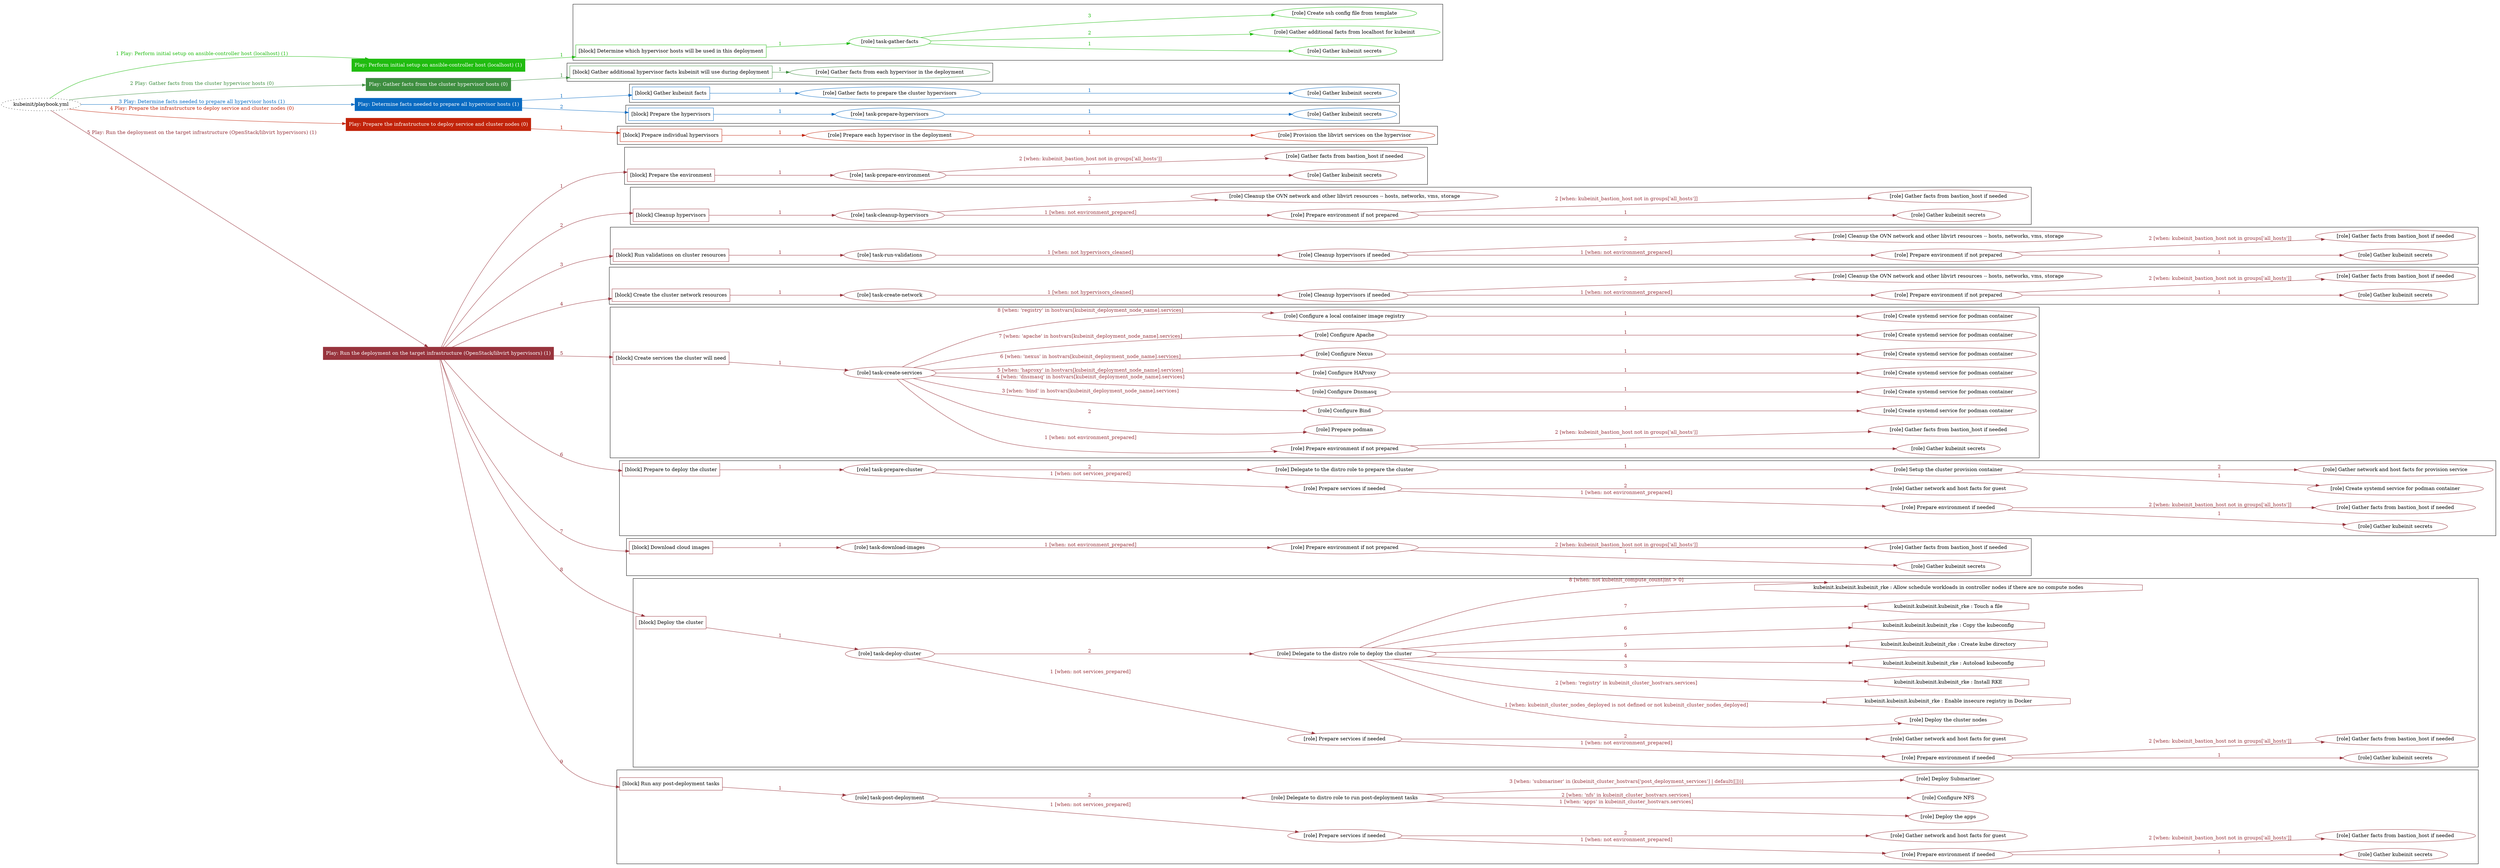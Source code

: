 digraph {
	graph [concentrate=true ordering=in rankdir=LR ratio=fill]
	edge [esep=5 sep=10]
	"kubeinit/playbook.yml" [URL="/home/runner/work/kubeinit/kubeinit/kubeinit/playbook.yml" id=playbook_b874a53e style=dotted]
	"kubeinit/playbook.yml" -> play_66529e6b [label="1 Play: Perform initial setup on ansible-controller host (localhost) (1)" color="#20bc10" fontcolor="#20bc10" id=edge_play_66529e6b labeltooltip="1 Play: Perform initial setup on ansible-controller host (localhost) (1)" tooltip="1 Play: Perform initial setup on ansible-controller host (localhost) (1)"]
	subgraph "Play: Perform initial setup on ansible-controller host (localhost) (1)" {
		play_66529e6b [label="Play: Perform initial setup on ansible-controller host (localhost) (1)" URL="/home/runner/work/kubeinit/kubeinit/kubeinit/playbook.yml" color="#20bc10" fontcolor="#ffffff" id=play_66529e6b shape=box style=filled tooltip=localhost]
		play_66529e6b -> block_1a2b2e30 [label=1 color="#20bc10" fontcolor="#20bc10" id=edge_block_1a2b2e30 labeltooltip=1 tooltip=1]
		subgraph cluster_block_1a2b2e30 {
			block_1a2b2e30 [label="[block] Determine which hypervisor hosts will be used in this deployment" URL="/home/runner/work/kubeinit/kubeinit/kubeinit/playbook.yml" color="#20bc10" id=block_1a2b2e30 labeltooltip="Determine which hypervisor hosts will be used in this deployment" shape=box tooltip="Determine which hypervisor hosts will be used in this deployment"]
			block_1a2b2e30 -> role_3914a704 [label="1 " color="#20bc10" fontcolor="#20bc10" id=edge_role_3914a704 labeltooltip="1 " tooltip="1 "]
			subgraph "task-gather-facts" {
				role_3914a704 [label="[role] task-gather-facts" URL="/home/runner/work/kubeinit/kubeinit/kubeinit/playbook.yml" color="#20bc10" id=role_3914a704 tooltip="task-gather-facts"]
				role_3914a704 -> role_8e670149 [label="1 " color="#20bc10" fontcolor="#20bc10" id=edge_role_8e670149 labeltooltip="1 " tooltip="1 "]
				subgraph "Gather kubeinit secrets" {
					role_8e670149 [label="[role] Gather kubeinit secrets" URL="/home/runner/.ansible/collections/ansible_collections/kubeinit/kubeinit/roles/kubeinit_prepare/tasks/build_hypervisors_group.yml" color="#20bc10" id=role_8e670149 tooltip="Gather kubeinit secrets"]
				}
				role_3914a704 -> role_db9952e3 [label="2 " color="#20bc10" fontcolor="#20bc10" id=edge_role_db9952e3 labeltooltip="2 " tooltip="2 "]
				subgraph "Gather additional facts from localhost for kubeinit" {
					role_db9952e3 [label="[role] Gather additional facts from localhost for kubeinit" URL="/home/runner/.ansible/collections/ansible_collections/kubeinit/kubeinit/roles/kubeinit_prepare/tasks/build_hypervisors_group.yml" color="#20bc10" id=role_db9952e3 tooltip="Gather additional facts from localhost for kubeinit"]
				}
				role_3914a704 -> role_79cd072c [label="3 " color="#20bc10" fontcolor="#20bc10" id=edge_role_79cd072c labeltooltip="3 " tooltip="3 "]
				subgraph "Create ssh config file from template" {
					role_79cd072c [label="[role] Create ssh config file from template" URL="/home/runner/.ansible/collections/ansible_collections/kubeinit/kubeinit/roles/kubeinit_prepare/tasks/build_hypervisors_group.yml" color="#20bc10" id=role_79cd072c tooltip="Create ssh config file from template"]
				}
			}
		}
	}
	"kubeinit/playbook.yml" -> play_8add65b2 [label="2 Play: Gather facts from the cluster hypervisor hosts (0)" color="#3e8e40" fontcolor="#3e8e40" id=edge_play_8add65b2 labeltooltip="2 Play: Gather facts from the cluster hypervisor hosts (0)" tooltip="2 Play: Gather facts from the cluster hypervisor hosts (0)"]
	subgraph "Play: Gather facts from the cluster hypervisor hosts (0)" {
		play_8add65b2 [label="Play: Gather facts from the cluster hypervisor hosts (0)" URL="/home/runner/work/kubeinit/kubeinit/kubeinit/playbook.yml" color="#3e8e40" fontcolor="#ffffff" id=play_8add65b2 shape=box style=filled tooltip="Play: Gather facts from the cluster hypervisor hosts (0)"]
		play_8add65b2 -> block_a88e8a99 [label=1 color="#3e8e40" fontcolor="#3e8e40" id=edge_block_a88e8a99 labeltooltip=1 tooltip=1]
		subgraph cluster_block_a88e8a99 {
			block_a88e8a99 [label="[block] Gather additional hypervisor facts kubeinit will use during deployment" URL="/home/runner/work/kubeinit/kubeinit/kubeinit/playbook.yml" color="#3e8e40" id=block_a88e8a99 labeltooltip="Gather additional hypervisor facts kubeinit will use during deployment" shape=box tooltip="Gather additional hypervisor facts kubeinit will use during deployment"]
			block_a88e8a99 -> role_d64dd1ab [label="1 " color="#3e8e40" fontcolor="#3e8e40" id=edge_role_d64dd1ab labeltooltip="1 " tooltip="1 "]
			subgraph "Gather facts from each hypervisor in the deployment" {
				role_d64dd1ab [label="[role] Gather facts from each hypervisor in the deployment" URL="/home/runner/work/kubeinit/kubeinit/kubeinit/playbook.yml" color="#3e8e40" id=role_d64dd1ab tooltip="Gather facts from each hypervisor in the deployment"]
			}
		}
	}
	"kubeinit/playbook.yml" -> play_ed2ba048 [label="3 Play: Determine facts needed to prepare all hypervisor hosts (1)" color="#0a6bc2" fontcolor="#0a6bc2" id=edge_play_ed2ba048 labeltooltip="3 Play: Determine facts needed to prepare all hypervisor hosts (1)" tooltip="3 Play: Determine facts needed to prepare all hypervisor hosts (1)"]
	subgraph "Play: Determine facts needed to prepare all hypervisor hosts (1)" {
		play_ed2ba048 [label="Play: Determine facts needed to prepare all hypervisor hosts (1)" URL="/home/runner/work/kubeinit/kubeinit/kubeinit/playbook.yml" color="#0a6bc2" fontcolor="#ffffff" id=play_ed2ba048 shape=box style=filled tooltip=localhost]
		play_ed2ba048 -> block_314e5fa9 [label=1 color="#0a6bc2" fontcolor="#0a6bc2" id=edge_block_314e5fa9 labeltooltip=1 tooltip=1]
		subgraph cluster_block_314e5fa9 {
			block_314e5fa9 [label="[block] Gather kubeinit facts" URL="/home/runner/work/kubeinit/kubeinit/kubeinit/playbook.yml" color="#0a6bc2" id=block_314e5fa9 labeltooltip="Gather kubeinit facts" shape=box tooltip="Gather kubeinit facts"]
			block_314e5fa9 -> role_3a3e3fbf [label="1 " color="#0a6bc2" fontcolor="#0a6bc2" id=edge_role_3a3e3fbf labeltooltip="1 " tooltip="1 "]
			subgraph "Gather facts to prepare the cluster hypervisors" {
				role_3a3e3fbf [label="[role] Gather facts to prepare the cluster hypervisors" URL="/home/runner/work/kubeinit/kubeinit/kubeinit/playbook.yml" color="#0a6bc2" id=role_3a3e3fbf tooltip="Gather facts to prepare the cluster hypervisors"]
				role_3a3e3fbf -> role_df80e9cc [label="1 " color="#0a6bc2" fontcolor="#0a6bc2" id=edge_role_df80e9cc labeltooltip="1 " tooltip="1 "]
				subgraph "Gather kubeinit secrets" {
					role_df80e9cc [label="[role] Gather kubeinit secrets" URL="/home/runner/.ansible/collections/ansible_collections/kubeinit/kubeinit/roles/kubeinit_prepare/tasks/gather_kubeinit_facts.yml" color="#0a6bc2" id=role_df80e9cc tooltip="Gather kubeinit secrets"]
				}
			}
		}
		play_ed2ba048 -> block_06c33640 [label=2 color="#0a6bc2" fontcolor="#0a6bc2" id=edge_block_06c33640 labeltooltip=2 tooltip=2]
		subgraph cluster_block_06c33640 {
			block_06c33640 [label="[block] Prepare the hypervisors" URL="/home/runner/work/kubeinit/kubeinit/kubeinit/playbook.yml" color="#0a6bc2" id=block_06c33640 labeltooltip="Prepare the hypervisors" shape=box tooltip="Prepare the hypervisors"]
			block_06c33640 -> role_f116e149 [label="1 " color="#0a6bc2" fontcolor="#0a6bc2" id=edge_role_f116e149 labeltooltip="1 " tooltip="1 "]
			subgraph "task-prepare-hypervisors" {
				role_f116e149 [label="[role] task-prepare-hypervisors" URL="/home/runner/work/kubeinit/kubeinit/kubeinit/playbook.yml" color="#0a6bc2" id=role_f116e149 tooltip="task-prepare-hypervisors"]
				role_f116e149 -> role_81b2c086 [label="1 " color="#0a6bc2" fontcolor="#0a6bc2" id=edge_role_81b2c086 labeltooltip="1 " tooltip="1 "]
				subgraph "Gather kubeinit secrets" {
					role_81b2c086 [label="[role] Gather kubeinit secrets" URL="/home/runner/.ansible/collections/ansible_collections/kubeinit/kubeinit/roles/kubeinit_prepare/tasks/gather_kubeinit_facts.yml" color="#0a6bc2" id=role_81b2c086 tooltip="Gather kubeinit secrets"]
				}
			}
		}
	}
	"kubeinit/playbook.yml" -> play_2dbd68e9 [label="4 Play: Prepare the infrastructure to deploy service and cluster nodes (0)" color="#c2240a" fontcolor="#c2240a" id=edge_play_2dbd68e9 labeltooltip="4 Play: Prepare the infrastructure to deploy service and cluster nodes (0)" tooltip="4 Play: Prepare the infrastructure to deploy service and cluster nodes (0)"]
	subgraph "Play: Prepare the infrastructure to deploy service and cluster nodes (0)" {
		play_2dbd68e9 [label="Play: Prepare the infrastructure to deploy service and cluster nodes (0)" URL="/home/runner/work/kubeinit/kubeinit/kubeinit/playbook.yml" color="#c2240a" fontcolor="#ffffff" id=play_2dbd68e9 shape=box style=filled tooltip="Play: Prepare the infrastructure to deploy service and cluster nodes (0)"]
		play_2dbd68e9 -> block_747b8beb [label=1 color="#c2240a" fontcolor="#c2240a" id=edge_block_747b8beb labeltooltip=1 tooltip=1]
		subgraph cluster_block_747b8beb {
			block_747b8beb [label="[block] Prepare individual hypervisors" URL="/home/runner/work/kubeinit/kubeinit/kubeinit/playbook.yml" color="#c2240a" id=block_747b8beb labeltooltip="Prepare individual hypervisors" shape=box tooltip="Prepare individual hypervisors"]
			block_747b8beb -> role_6bf4e2a9 [label="1 " color="#c2240a" fontcolor="#c2240a" id=edge_role_6bf4e2a9 labeltooltip="1 " tooltip="1 "]
			subgraph "Prepare each hypervisor in the deployment" {
				role_6bf4e2a9 [label="[role] Prepare each hypervisor in the deployment" URL="/home/runner/work/kubeinit/kubeinit/kubeinit/playbook.yml" color="#c2240a" id=role_6bf4e2a9 tooltip="Prepare each hypervisor in the deployment"]
				role_6bf4e2a9 -> role_37076f57 [label="1 " color="#c2240a" fontcolor="#c2240a" id=edge_role_37076f57 labeltooltip="1 " tooltip="1 "]
				subgraph "Provision the libvirt services on the hypervisor" {
					role_37076f57 [label="[role] Provision the libvirt services on the hypervisor" URL="/home/runner/.ansible/collections/ansible_collections/kubeinit/kubeinit/roles/kubeinit_prepare/tasks/prepare_hypervisor.yml" color="#c2240a" id=role_37076f57 tooltip="Provision the libvirt services on the hypervisor"]
				}
			}
		}
	}
	"kubeinit/playbook.yml" -> play_e2fdaf0e [label="5 Play: Run the deployment on the target infrastructure (OpenStack/libvirt hypervisors) (1)" color="#98343d" fontcolor="#98343d" id=edge_play_e2fdaf0e labeltooltip="5 Play: Run the deployment on the target infrastructure (OpenStack/libvirt hypervisors) (1)" tooltip="5 Play: Run the deployment on the target infrastructure (OpenStack/libvirt hypervisors) (1)"]
	subgraph "Play: Run the deployment on the target infrastructure (OpenStack/libvirt hypervisors) (1)" {
		play_e2fdaf0e [label="Play: Run the deployment on the target infrastructure (OpenStack/libvirt hypervisors) (1)" URL="/home/runner/work/kubeinit/kubeinit/kubeinit/playbook.yml" color="#98343d" fontcolor="#ffffff" id=play_e2fdaf0e shape=box style=filled tooltip=localhost]
		play_e2fdaf0e -> block_9f5f6f16 [label=1 color="#98343d" fontcolor="#98343d" id=edge_block_9f5f6f16 labeltooltip=1 tooltip=1]
		subgraph cluster_block_9f5f6f16 {
			block_9f5f6f16 [label="[block] Prepare the environment" URL="/home/runner/work/kubeinit/kubeinit/kubeinit/playbook.yml" color="#98343d" id=block_9f5f6f16 labeltooltip="Prepare the environment" shape=box tooltip="Prepare the environment"]
			block_9f5f6f16 -> role_fdc62be1 [label="1 " color="#98343d" fontcolor="#98343d" id=edge_role_fdc62be1 labeltooltip="1 " tooltip="1 "]
			subgraph "task-prepare-environment" {
				role_fdc62be1 [label="[role] task-prepare-environment" URL="/home/runner/work/kubeinit/kubeinit/kubeinit/playbook.yml" color="#98343d" id=role_fdc62be1 tooltip="task-prepare-environment"]
				role_fdc62be1 -> role_50958ae1 [label="1 " color="#98343d" fontcolor="#98343d" id=edge_role_50958ae1 labeltooltip="1 " tooltip="1 "]
				subgraph "Gather kubeinit secrets" {
					role_50958ae1 [label="[role] Gather kubeinit secrets" URL="/home/runner/.ansible/collections/ansible_collections/kubeinit/kubeinit/roles/kubeinit_prepare/tasks/gather_kubeinit_facts.yml" color="#98343d" id=role_50958ae1 tooltip="Gather kubeinit secrets"]
				}
				role_fdc62be1 -> role_4ae36903 [label="2 [when: kubeinit_bastion_host not in groups['all_hosts']]" color="#98343d" fontcolor="#98343d" id=edge_role_4ae36903 labeltooltip="2 [when: kubeinit_bastion_host not in groups['all_hosts']]" tooltip="2 [when: kubeinit_bastion_host not in groups['all_hosts']]"]
				subgraph "Gather facts from bastion_host if needed" {
					role_4ae36903 [label="[role] Gather facts from bastion_host if needed" URL="/home/runner/.ansible/collections/ansible_collections/kubeinit/kubeinit/roles/kubeinit_prepare/tasks/main.yml" color="#98343d" id=role_4ae36903 tooltip="Gather facts from bastion_host if needed"]
				}
			}
		}
		play_e2fdaf0e -> block_a3266c1e [label=2 color="#98343d" fontcolor="#98343d" id=edge_block_a3266c1e labeltooltip=2 tooltip=2]
		subgraph cluster_block_a3266c1e {
			block_a3266c1e [label="[block] Cleanup hypervisors" URL="/home/runner/work/kubeinit/kubeinit/kubeinit/playbook.yml" color="#98343d" id=block_a3266c1e labeltooltip="Cleanup hypervisors" shape=box tooltip="Cleanup hypervisors"]
			block_a3266c1e -> role_0cafc39e [label="1 " color="#98343d" fontcolor="#98343d" id=edge_role_0cafc39e labeltooltip="1 " tooltip="1 "]
			subgraph "task-cleanup-hypervisors" {
				role_0cafc39e [label="[role] task-cleanup-hypervisors" URL="/home/runner/work/kubeinit/kubeinit/kubeinit/playbook.yml" color="#98343d" id=role_0cafc39e tooltip="task-cleanup-hypervisors"]
				role_0cafc39e -> role_fa46bfbb [label="1 [when: not environment_prepared]" color="#98343d" fontcolor="#98343d" id=edge_role_fa46bfbb labeltooltip="1 [when: not environment_prepared]" tooltip="1 [when: not environment_prepared]"]
				subgraph "Prepare environment if not prepared" {
					role_fa46bfbb [label="[role] Prepare environment if not prepared" URL="/home/runner/.ansible/collections/ansible_collections/kubeinit/kubeinit/roles/kubeinit_libvirt/tasks/cleanup_hypervisors.yml" color="#98343d" id=role_fa46bfbb tooltip="Prepare environment if not prepared"]
					role_fa46bfbb -> role_93a6bf54 [label="1 " color="#98343d" fontcolor="#98343d" id=edge_role_93a6bf54 labeltooltip="1 " tooltip="1 "]
					subgraph "Gather kubeinit secrets" {
						role_93a6bf54 [label="[role] Gather kubeinit secrets" URL="/home/runner/.ansible/collections/ansible_collections/kubeinit/kubeinit/roles/kubeinit_prepare/tasks/gather_kubeinit_facts.yml" color="#98343d" id=role_93a6bf54 tooltip="Gather kubeinit secrets"]
					}
					role_fa46bfbb -> role_9d6f4b7b [label="2 [when: kubeinit_bastion_host not in groups['all_hosts']]" color="#98343d" fontcolor="#98343d" id=edge_role_9d6f4b7b labeltooltip="2 [when: kubeinit_bastion_host not in groups['all_hosts']]" tooltip="2 [when: kubeinit_bastion_host not in groups['all_hosts']]"]
					subgraph "Gather facts from bastion_host if needed" {
						role_9d6f4b7b [label="[role] Gather facts from bastion_host if needed" URL="/home/runner/.ansible/collections/ansible_collections/kubeinit/kubeinit/roles/kubeinit_prepare/tasks/main.yml" color="#98343d" id=role_9d6f4b7b tooltip="Gather facts from bastion_host if needed"]
					}
				}
				role_0cafc39e -> role_b414aba5 [label="2 " color="#98343d" fontcolor="#98343d" id=edge_role_b414aba5 labeltooltip="2 " tooltip="2 "]
				subgraph "Cleanup the OVN network and other libvirt resources -- hosts, networks, vms, storage" {
					role_b414aba5 [label="[role] Cleanup the OVN network and other libvirt resources -- hosts, networks, vms, storage" URL="/home/runner/.ansible/collections/ansible_collections/kubeinit/kubeinit/roles/kubeinit_libvirt/tasks/cleanup_hypervisors.yml" color="#98343d" id=role_b414aba5 tooltip="Cleanup the OVN network and other libvirt resources -- hosts, networks, vms, storage"]
				}
			}
		}
		play_e2fdaf0e -> block_5dcb3934 [label=3 color="#98343d" fontcolor="#98343d" id=edge_block_5dcb3934 labeltooltip=3 tooltip=3]
		subgraph cluster_block_5dcb3934 {
			block_5dcb3934 [label="[block] Run validations on cluster resources" URL="/home/runner/work/kubeinit/kubeinit/kubeinit/playbook.yml" color="#98343d" id=block_5dcb3934 labeltooltip="Run validations on cluster resources" shape=box tooltip="Run validations on cluster resources"]
			block_5dcb3934 -> role_a87e8652 [label="1 " color="#98343d" fontcolor="#98343d" id=edge_role_a87e8652 labeltooltip="1 " tooltip="1 "]
			subgraph "task-run-validations" {
				role_a87e8652 [label="[role] task-run-validations" URL="/home/runner/work/kubeinit/kubeinit/kubeinit/playbook.yml" color="#98343d" id=role_a87e8652 tooltip="task-run-validations"]
				role_a87e8652 -> role_f545e2d8 [label="1 [when: not hypervisors_cleaned]" color="#98343d" fontcolor="#98343d" id=edge_role_f545e2d8 labeltooltip="1 [when: not hypervisors_cleaned]" tooltip="1 [when: not hypervisors_cleaned]"]
				subgraph "Cleanup hypervisors if needed" {
					role_f545e2d8 [label="[role] Cleanup hypervisors if needed" URL="/home/runner/.ansible/collections/ansible_collections/kubeinit/kubeinit/roles/kubeinit_validations/tasks/main.yml" color="#98343d" id=role_f545e2d8 tooltip="Cleanup hypervisors if needed"]
					role_f545e2d8 -> role_74bfc6f7 [label="1 [when: not environment_prepared]" color="#98343d" fontcolor="#98343d" id=edge_role_74bfc6f7 labeltooltip="1 [when: not environment_prepared]" tooltip="1 [when: not environment_prepared]"]
					subgraph "Prepare environment if not prepared" {
						role_74bfc6f7 [label="[role] Prepare environment if not prepared" URL="/home/runner/.ansible/collections/ansible_collections/kubeinit/kubeinit/roles/kubeinit_libvirt/tasks/cleanup_hypervisors.yml" color="#98343d" id=role_74bfc6f7 tooltip="Prepare environment if not prepared"]
						role_74bfc6f7 -> role_f4857ff7 [label="1 " color="#98343d" fontcolor="#98343d" id=edge_role_f4857ff7 labeltooltip="1 " tooltip="1 "]
						subgraph "Gather kubeinit secrets" {
							role_f4857ff7 [label="[role] Gather kubeinit secrets" URL="/home/runner/.ansible/collections/ansible_collections/kubeinit/kubeinit/roles/kubeinit_prepare/tasks/gather_kubeinit_facts.yml" color="#98343d" id=role_f4857ff7 tooltip="Gather kubeinit secrets"]
						}
						role_74bfc6f7 -> role_2dcffedf [label="2 [when: kubeinit_bastion_host not in groups['all_hosts']]" color="#98343d" fontcolor="#98343d" id=edge_role_2dcffedf labeltooltip="2 [when: kubeinit_bastion_host not in groups['all_hosts']]" tooltip="2 [when: kubeinit_bastion_host not in groups['all_hosts']]"]
						subgraph "Gather facts from bastion_host if needed" {
							role_2dcffedf [label="[role] Gather facts from bastion_host if needed" URL="/home/runner/.ansible/collections/ansible_collections/kubeinit/kubeinit/roles/kubeinit_prepare/tasks/main.yml" color="#98343d" id=role_2dcffedf tooltip="Gather facts from bastion_host if needed"]
						}
					}
					role_f545e2d8 -> role_56098ef2 [label="2 " color="#98343d" fontcolor="#98343d" id=edge_role_56098ef2 labeltooltip="2 " tooltip="2 "]
					subgraph "Cleanup the OVN network and other libvirt resources -- hosts, networks, vms, storage" {
						role_56098ef2 [label="[role] Cleanup the OVN network and other libvirt resources -- hosts, networks, vms, storage" URL="/home/runner/.ansible/collections/ansible_collections/kubeinit/kubeinit/roles/kubeinit_libvirt/tasks/cleanup_hypervisors.yml" color="#98343d" id=role_56098ef2 tooltip="Cleanup the OVN network and other libvirt resources -- hosts, networks, vms, storage"]
					}
				}
			}
		}
		play_e2fdaf0e -> block_b5010791 [label=4 color="#98343d" fontcolor="#98343d" id=edge_block_b5010791 labeltooltip=4 tooltip=4]
		subgraph cluster_block_b5010791 {
			block_b5010791 [label="[block] Create the cluster network resources" URL="/home/runner/work/kubeinit/kubeinit/kubeinit/playbook.yml" color="#98343d" id=block_b5010791 labeltooltip="Create the cluster network resources" shape=box tooltip="Create the cluster network resources"]
			block_b5010791 -> role_46e98d2f [label="1 " color="#98343d" fontcolor="#98343d" id=edge_role_46e98d2f labeltooltip="1 " tooltip="1 "]
			subgraph "task-create-network" {
				role_46e98d2f [label="[role] task-create-network" URL="/home/runner/work/kubeinit/kubeinit/kubeinit/playbook.yml" color="#98343d" id=role_46e98d2f tooltip="task-create-network"]
				role_46e98d2f -> role_4479333a [label="1 [when: not hypervisors_cleaned]" color="#98343d" fontcolor="#98343d" id=edge_role_4479333a labeltooltip="1 [when: not hypervisors_cleaned]" tooltip="1 [when: not hypervisors_cleaned]"]
				subgraph "Cleanup hypervisors if needed" {
					role_4479333a [label="[role] Cleanup hypervisors if needed" URL="/home/runner/.ansible/collections/ansible_collections/kubeinit/kubeinit/roles/kubeinit_libvirt/tasks/create_network.yml" color="#98343d" id=role_4479333a tooltip="Cleanup hypervisors if needed"]
					role_4479333a -> role_63199745 [label="1 [when: not environment_prepared]" color="#98343d" fontcolor="#98343d" id=edge_role_63199745 labeltooltip="1 [when: not environment_prepared]" tooltip="1 [when: not environment_prepared]"]
					subgraph "Prepare environment if not prepared" {
						role_63199745 [label="[role] Prepare environment if not prepared" URL="/home/runner/.ansible/collections/ansible_collections/kubeinit/kubeinit/roles/kubeinit_libvirt/tasks/cleanup_hypervisors.yml" color="#98343d" id=role_63199745 tooltip="Prepare environment if not prepared"]
						role_63199745 -> role_3553296f [label="1 " color="#98343d" fontcolor="#98343d" id=edge_role_3553296f labeltooltip="1 " tooltip="1 "]
						subgraph "Gather kubeinit secrets" {
							role_3553296f [label="[role] Gather kubeinit secrets" URL="/home/runner/.ansible/collections/ansible_collections/kubeinit/kubeinit/roles/kubeinit_prepare/tasks/gather_kubeinit_facts.yml" color="#98343d" id=role_3553296f tooltip="Gather kubeinit secrets"]
						}
						role_63199745 -> role_3fa58543 [label="2 [when: kubeinit_bastion_host not in groups['all_hosts']]" color="#98343d" fontcolor="#98343d" id=edge_role_3fa58543 labeltooltip="2 [when: kubeinit_bastion_host not in groups['all_hosts']]" tooltip="2 [when: kubeinit_bastion_host not in groups['all_hosts']]"]
						subgraph "Gather facts from bastion_host if needed" {
							role_3fa58543 [label="[role] Gather facts from bastion_host if needed" URL="/home/runner/.ansible/collections/ansible_collections/kubeinit/kubeinit/roles/kubeinit_prepare/tasks/main.yml" color="#98343d" id=role_3fa58543 tooltip="Gather facts from bastion_host if needed"]
						}
					}
					role_4479333a -> role_40990073 [label="2 " color="#98343d" fontcolor="#98343d" id=edge_role_40990073 labeltooltip="2 " tooltip="2 "]
					subgraph "Cleanup the OVN network and other libvirt resources -- hosts, networks, vms, storage" {
						role_40990073 [label="[role] Cleanup the OVN network and other libvirt resources -- hosts, networks, vms, storage" URL="/home/runner/.ansible/collections/ansible_collections/kubeinit/kubeinit/roles/kubeinit_libvirt/tasks/cleanup_hypervisors.yml" color="#98343d" id=role_40990073 tooltip="Cleanup the OVN network and other libvirt resources -- hosts, networks, vms, storage"]
					}
				}
			}
		}
		play_e2fdaf0e -> block_5128a141 [label=5 color="#98343d" fontcolor="#98343d" id=edge_block_5128a141 labeltooltip=5 tooltip=5]
		subgraph cluster_block_5128a141 {
			block_5128a141 [label="[block] Create services the cluster will need" URL="/home/runner/work/kubeinit/kubeinit/kubeinit/playbook.yml" color="#98343d" id=block_5128a141 labeltooltip="Create services the cluster will need" shape=box tooltip="Create services the cluster will need"]
			block_5128a141 -> role_9a352552 [label="1 " color="#98343d" fontcolor="#98343d" id=edge_role_9a352552 labeltooltip="1 " tooltip="1 "]
			subgraph "task-create-services" {
				role_9a352552 [label="[role] task-create-services" URL="/home/runner/work/kubeinit/kubeinit/kubeinit/playbook.yml" color="#98343d" id=role_9a352552 tooltip="task-create-services"]
				role_9a352552 -> role_b5c4c334 [label="1 [when: not environment_prepared]" color="#98343d" fontcolor="#98343d" id=edge_role_b5c4c334 labeltooltip="1 [when: not environment_prepared]" tooltip="1 [when: not environment_prepared]"]
				subgraph "Prepare environment if not prepared" {
					role_b5c4c334 [label="[role] Prepare environment if not prepared" URL="/home/runner/.ansible/collections/ansible_collections/kubeinit/kubeinit/roles/kubeinit_services/tasks/main.yml" color="#98343d" id=role_b5c4c334 tooltip="Prepare environment if not prepared"]
					role_b5c4c334 -> role_802cda07 [label="1 " color="#98343d" fontcolor="#98343d" id=edge_role_802cda07 labeltooltip="1 " tooltip="1 "]
					subgraph "Gather kubeinit secrets" {
						role_802cda07 [label="[role] Gather kubeinit secrets" URL="/home/runner/.ansible/collections/ansible_collections/kubeinit/kubeinit/roles/kubeinit_prepare/tasks/gather_kubeinit_facts.yml" color="#98343d" id=role_802cda07 tooltip="Gather kubeinit secrets"]
					}
					role_b5c4c334 -> role_0ef0e0ab [label="2 [when: kubeinit_bastion_host not in groups['all_hosts']]" color="#98343d" fontcolor="#98343d" id=edge_role_0ef0e0ab labeltooltip="2 [when: kubeinit_bastion_host not in groups['all_hosts']]" tooltip="2 [when: kubeinit_bastion_host not in groups['all_hosts']]"]
					subgraph "Gather facts from bastion_host if needed" {
						role_0ef0e0ab [label="[role] Gather facts from bastion_host if needed" URL="/home/runner/.ansible/collections/ansible_collections/kubeinit/kubeinit/roles/kubeinit_prepare/tasks/main.yml" color="#98343d" id=role_0ef0e0ab tooltip="Gather facts from bastion_host if needed"]
					}
				}
				role_9a352552 -> role_a55ff53c [label="2 " color="#98343d" fontcolor="#98343d" id=edge_role_a55ff53c labeltooltip="2 " tooltip="2 "]
				subgraph "Prepare podman" {
					role_a55ff53c [label="[role] Prepare podman" URL="/home/runner/.ansible/collections/ansible_collections/kubeinit/kubeinit/roles/kubeinit_services/tasks/00_create_service_pod.yml" color="#98343d" id=role_a55ff53c tooltip="Prepare podman"]
				}
				role_9a352552 -> role_7990c510 [label="3 [when: 'bind' in hostvars[kubeinit_deployment_node_name].services]" color="#98343d" fontcolor="#98343d" id=edge_role_7990c510 labeltooltip="3 [when: 'bind' in hostvars[kubeinit_deployment_node_name].services]" tooltip="3 [when: 'bind' in hostvars[kubeinit_deployment_node_name].services]"]
				subgraph "Configure Bind" {
					role_7990c510 [label="[role] Configure Bind" URL="/home/runner/.ansible/collections/ansible_collections/kubeinit/kubeinit/roles/kubeinit_services/tasks/start_services_containers.yml" color="#98343d" id=role_7990c510 tooltip="Configure Bind"]
					role_7990c510 -> role_97bf9608 [label="1 " color="#98343d" fontcolor="#98343d" id=edge_role_97bf9608 labeltooltip="1 " tooltip="1 "]
					subgraph "Create systemd service for podman container" {
						role_97bf9608 [label="[role] Create systemd service for podman container" URL="/home/runner/.ansible/collections/ansible_collections/kubeinit/kubeinit/roles/kubeinit_bind/tasks/main.yml" color="#98343d" id=role_97bf9608 tooltip="Create systemd service for podman container"]
					}
				}
				role_9a352552 -> role_3de8ed65 [label="4 [when: 'dnsmasq' in hostvars[kubeinit_deployment_node_name].services]" color="#98343d" fontcolor="#98343d" id=edge_role_3de8ed65 labeltooltip="4 [when: 'dnsmasq' in hostvars[kubeinit_deployment_node_name].services]" tooltip="4 [when: 'dnsmasq' in hostvars[kubeinit_deployment_node_name].services]"]
				subgraph "Configure Dnsmasq" {
					role_3de8ed65 [label="[role] Configure Dnsmasq" URL="/home/runner/.ansible/collections/ansible_collections/kubeinit/kubeinit/roles/kubeinit_services/tasks/start_services_containers.yml" color="#98343d" id=role_3de8ed65 tooltip="Configure Dnsmasq"]
					role_3de8ed65 -> role_4acd82f6 [label="1 " color="#98343d" fontcolor="#98343d" id=edge_role_4acd82f6 labeltooltip="1 " tooltip="1 "]
					subgraph "Create systemd service for podman container" {
						role_4acd82f6 [label="[role] Create systemd service for podman container" URL="/home/runner/.ansible/collections/ansible_collections/kubeinit/kubeinit/roles/kubeinit_dnsmasq/tasks/main.yml" color="#98343d" id=role_4acd82f6 tooltip="Create systemd service for podman container"]
					}
				}
				role_9a352552 -> role_dd12056a [label="5 [when: 'haproxy' in hostvars[kubeinit_deployment_node_name].services]" color="#98343d" fontcolor="#98343d" id=edge_role_dd12056a labeltooltip="5 [when: 'haproxy' in hostvars[kubeinit_deployment_node_name].services]" tooltip="5 [when: 'haproxy' in hostvars[kubeinit_deployment_node_name].services]"]
				subgraph "Configure HAProxy" {
					role_dd12056a [label="[role] Configure HAProxy" URL="/home/runner/.ansible/collections/ansible_collections/kubeinit/kubeinit/roles/kubeinit_services/tasks/start_services_containers.yml" color="#98343d" id=role_dd12056a tooltip="Configure HAProxy"]
					role_dd12056a -> role_8a0318d6 [label="1 " color="#98343d" fontcolor="#98343d" id=edge_role_8a0318d6 labeltooltip="1 " tooltip="1 "]
					subgraph "Create systemd service for podman container" {
						role_8a0318d6 [label="[role] Create systemd service for podman container" URL="/home/runner/.ansible/collections/ansible_collections/kubeinit/kubeinit/roles/kubeinit_haproxy/tasks/main.yml" color="#98343d" id=role_8a0318d6 tooltip="Create systemd service for podman container"]
					}
				}
				role_9a352552 -> role_94869284 [label="6 [when: 'nexus' in hostvars[kubeinit_deployment_node_name].services]" color="#98343d" fontcolor="#98343d" id=edge_role_94869284 labeltooltip="6 [when: 'nexus' in hostvars[kubeinit_deployment_node_name].services]" tooltip="6 [when: 'nexus' in hostvars[kubeinit_deployment_node_name].services]"]
				subgraph "Configure Nexus" {
					role_94869284 [label="[role] Configure Nexus" URL="/home/runner/.ansible/collections/ansible_collections/kubeinit/kubeinit/roles/kubeinit_services/tasks/start_services_containers.yml" color="#98343d" id=role_94869284 tooltip="Configure Nexus"]
					role_94869284 -> role_785a8175 [label="1 " color="#98343d" fontcolor="#98343d" id=edge_role_785a8175 labeltooltip="1 " tooltip="1 "]
					subgraph "Create systemd service for podman container" {
						role_785a8175 [label="[role] Create systemd service for podman container" URL="/home/runner/.ansible/collections/ansible_collections/kubeinit/kubeinit/roles/kubeinit_nexus/tasks/main.yml" color="#98343d" id=role_785a8175 tooltip="Create systemd service for podman container"]
					}
				}
				role_9a352552 -> role_133114ec [label="7 [when: 'apache' in hostvars[kubeinit_deployment_node_name].services]" color="#98343d" fontcolor="#98343d" id=edge_role_133114ec labeltooltip="7 [when: 'apache' in hostvars[kubeinit_deployment_node_name].services]" tooltip="7 [when: 'apache' in hostvars[kubeinit_deployment_node_name].services]"]
				subgraph "Configure Apache" {
					role_133114ec [label="[role] Configure Apache" URL="/home/runner/.ansible/collections/ansible_collections/kubeinit/kubeinit/roles/kubeinit_services/tasks/start_services_containers.yml" color="#98343d" id=role_133114ec tooltip="Configure Apache"]
					role_133114ec -> role_d51ddd27 [label="1 " color="#98343d" fontcolor="#98343d" id=edge_role_d51ddd27 labeltooltip="1 " tooltip="1 "]
					subgraph "Create systemd service for podman container" {
						role_d51ddd27 [label="[role] Create systemd service for podman container" URL="/home/runner/.ansible/collections/ansible_collections/kubeinit/kubeinit/roles/kubeinit_apache/tasks/main.yml" color="#98343d" id=role_d51ddd27 tooltip="Create systemd service for podman container"]
					}
				}
				role_9a352552 -> role_9a85f7fe [label="8 [when: 'registry' in hostvars[kubeinit_deployment_node_name].services]" color="#98343d" fontcolor="#98343d" id=edge_role_9a85f7fe labeltooltip="8 [when: 'registry' in hostvars[kubeinit_deployment_node_name].services]" tooltip="8 [when: 'registry' in hostvars[kubeinit_deployment_node_name].services]"]
				subgraph "Configure a local container image registry" {
					role_9a85f7fe [label="[role] Configure a local container image registry" URL="/home/runner/.ansible/collections/ansible_collections/kubeinit/kubeinit/roles/kubeinit_services/tasks/start_services_containers.yml" color="#98343d" id=role_9a85f7fe tooltip="Configure a local container image registry"]
					role_9a85f7fe -> role_10281270 [label="1 " color="#98343d" fontcolor="#98343d" id=edge_role_10281270 labeltooltip="1 " tooltip="1 "]
					subgraph "Create systemd service for podman container" {
						role_10281270 [label="[role] Create systemd service for podman container" URL="/home/runner/.ansible/collections/ansible_collections/kubeinit/kubeinit/roles/kubeinit_registry/tasks/main.yml" color="#98343d" id=role_10281270 tooltip="Create systemd service for podman container"]
					}
				}
			}
		}
		play_e2fdaf0e -> block_71206990 [label=6 color="#98343d" fontcolor="#98343d" id=edge_block_71206990 labeltooltip=6 tooltip=6]
		subgraph cluster_block_71206990 {
			block_71206990 [label="[block] Prepare to deploy the cluster" URL="/home/runner/work/kubeinit/kubeinit/kubeinit/playbook.yml" color="#98343d" id=block_71206990 labeltooltip="Prepare to deploy the cluster" shape=box tooltip="Prepare to deploy the cluster"]
			block_71206990 -> role_89114ba3 [label="1 " color="#98343d" fontcolor="#98343d" id=edge_role_89114ba3 labeltooltip="1 " tooltip="1 "]
			subgraph "task-prepare-cluster" {
				role_89114ba3 [label="[role] task-prepare-cluster" URL="/home/runner/work/kubeinit/kubeinit/kubeinit/playbook.yml" color="#98343d" id=role_89114ba3 tooltip="task-prepare-cluster"]
				role_89114ba3 -> role_00f3e9fb [label="1 [when: not services_prepared]" color="#98343d" fontcolor="#98343d" id=edge_role_00f3e9fb labeltooltip="1 [when: not services_prepared]" tooltip="1 [when: not services_prepared]"]
				subgraph "Prepare services if needed" {
					role_00f3e9fb [label="[role] Prepare services if needed" URL="/home/runner/.ansible/collections/ansible_collections/kubeinit/kubeinit/roles/kubeinit_prepare/tasks/prepare_cluster.yml" color="#98343d" id=role_00f3e9fb tooltip="Prepare services if needed"]
					role_00f3e9fb -> role_dcc07594 [label="1 [when: not environment_prepared]" color="#98343d" fontcolor="#98343d" id=edge_role_dcc07594 labeltooltip="1 [when: not environment_prepared]" tooltip="1 [when: not environment_prepared]"]
					subgraph "Prepare environment if needed" {
						role_dcc07594 [label="[role] Prepare environment if needed" URL="/home/runner/.ansible/collections/ansible_collections/kubeinit/kubeinit/roles/kubeinit_services/tasks/prepare_services.yml" color="#98343d" id=role_dcc07594 tooltip="Prepare environment if needed"]
						role_dcc07594 -> role_aeb0f5d4 [label="1 " color="#98343d" fontcolor="#98343d" id=edge_role_aeb0f5d4 labeltooltip="1 " tooltip="1 "]
						subgraph "Gather kubeinit secrets" {
							role_aeb0f5d4 [label="[role] Gather kubeinit secrets" URL="/home/runner/.ansible/collections/ansible_collections/kubeinit/kubeinit/roles/kubeinit_prepare/tasks/gather_kubeinit_facts.yml" color="#98343d" id=role_aeb0f5d4 tooltip="Gather kubeinit secrets"]
						}
						role_dcc07594 -> role_fc3eb72b [label="2 [when: kubeinit_bastion_host not in groups['all_hosts']]" color="#98343d" fontcolor="#98343d" id=edge_role_fc3eb72b labeltooltip="2 [when: kubeinit_bastion_host not in groups['all_hosts']]" tooltip="2 [when: kubeinit_bastion_host not in groups['all_hosts']]"]
						subgraph "Gather facts from bastion_host if needed" {
							role_fc3eb72b [label="[role] Gather facts from bastion_host if needed" URL="/home/runner/.ansible/collections/ansible_collections/kubeinit/kubeinit/roles/kubeinit_prepare/tasks/main.yml" color="#98343d" id=role_fc3eb72b tooltip="Gather facts from bastion_host if needed"]
						}
					}
					role_00f3e9fb -> role_4e873882 [label="2 " color="#98343d" fontcolor="#98343d" id=edge_role_4e873882 labeltooltip="2 " tooltip="2 "]
					subgraph "Gather network and host facts for guest" {
						role_4e873882 [label="[role] Gather network and host facts for guest" URL="/home/runner/.ansible/collections/ansible_collections/kubeinit/kubeinit/roles/kubeinit_services/tasks/prepare_services.yml" color="#98343d" id=role_4e873882 tooltip="Gather network and host facts for guest"]
					}
				}
				role_89114ba3 -> role_9fee1a3a [label="2 " color="#98343d" fontcolor="#98343d" id=edge_role_9fee1a3a labeltooltip="2 " tooltip="2 "]
				subgraph "Delegate to the distro role to prepare the cluster" {
					role_9fee1a3a [label="[role] Delegate to the distro role to prepare the cluster" URL="/home/runner/.ansible/collections/ansible_collections/kubeinit/kubeinit/roles/kubeinit_prepare/tasks/prepare_cluster.yml" color="#98343d" id=role_9fee1a3a tooltip="Delegate to the distro role to prepare the cluster"]
					role_9fee1a3a -> role_f8b9dafd [label="1 " color="#98343d" fontcolor="#98343d" id=edge_role_f8b9dafd labeltooltip="1 " tooltip="1 "]
					subgraph "Setup the cluster provision container" {
						role_f8b9dafd [label="[role] Setup the cluster provision container" URL="/home/runner/.ansible/collections/ansible_collections/kubeinit/kubeinit/roles/kubeinit_rke/tasks/prepare_cluster.yml" color="#98343d" id=role_f8b9dafd tooltip="Setup the cluster provision container"]
						role_f8b9dafd -> role_8de25463 [label="1 " color="#98343d" fontcolor="#98343d" id=edge_role_8de25463 labeltooltip="1 " tooltip="1 "]
						subgraph "Create systemd service for podman container" {
							role_8de25463 [label="[role] Create systemd service for podman container" URL="/home/runner/.ansible/collections/ansible_collections/kubeinit/kubeinit/roles/kubeinit_services/tasks/create_provision_container.yml" color="#98343d" id=role_8de25463 tooltip="Create systemd service for podman container"]
						}
						role_f8b9dafd -> role_2a9e68c5 [label="2 " color="#98343d" fontcolor="#98343d" id=edge_role_2a9e68c5 labeltooltip="2 " tooltip="2 "]
						subgraph "Gather network and host facts for provision service" {
							role_2a9e68c5 [label="[role] Gather network and host facts for provision service" URL="/home/runner/.ansible/collections/ansible_collections/kubeinit/kubeinit/roles/kubeinit_services/tasks/create_provision_container.yml" color="#98343d" id=role_2a9e68c5 tooltip="Gather network and host facts for provision service"]
						}
					}
				}
			}
		}
		play_e2fdaf0e -> block_8ea4a814 [label=7 color="#98343d" fontcolor="#98343d" id=edge_block_8ea4a814 labeltooltip=7 tooltip=7]
		subgraph cluster_block_8ea4a814 {
			block_8ea4a814 [label="[block] Download cloud images" URL="/home/runner/work/kubeinit/kubeinit/kubeinit/playbook.yml" color="#98343d" id=block_8ea4a814 labeltooltip="Download cloud images" shape=box tooltip="Download cloud images"]
			block_8ea4a814 -> role_76e8912b [label="1 " color="#98343d" fontcolor="#98343d" id=edge_role_76e8912b labeltooltip="1 " tooltip="1 "]
			subgraph "task-download-images" {
				role_76e8912b [label="[role] task-download-images" URL="/home/runner/work/kubeinit/kubeinit/kubeinit/playbook.yml" color="#98343d" id=role_76e8912b tooltip="task-download-images"]
				role_76e8912b -> role_d02c8420 [label="1 [when: not environment_prepared]" color="#98343d" fontcolor="#98343d" id=edge_role_d02c8420 labeltooltip="1 [when: not environment_prepared]" tooltip="1 [when: not environment_prepared]"]
				subgraph "Prepare environment if not prepared" {
					role_d02c8420 [label="[role] Prepare environment if not prepared" URL="/home/runner/.ansible/collections/ansible_collections/kubeinit/kubeinit/roles/kubeinit_libvirt/tasks/download_cloud_images.yml" color="#98343d" id=role_d02c8420 tooltip="Prepare environment if not prepared"]
					role_d02c8420 -> role_4800cfd1 [label="1 " color="#98343d" fontcolor="#98343d" id=edge_role_4800cfd1 labeltooltip="1 " tooltip="1 "]
					subgraph "Gather kubeinit secrets" {
						role_4800cfd1 [label="[role] Gather kubeinit secrets" URL="/home/runner/.ansible/collections/ansible_collections/kubeinit/kubeinit/roles/kubeinit_prepare/tasks/gather_kubeinit_facts.yml" color="#98343d" id=role_4800cfd1 tooltip="Gather kubeinit secrets"]
					}
					role_d02c8420 -> role_7fc15b03 [label="2 [when: kubeinit_bastion_host not in groups['all_hosts']]" color="#98343d" fontcolor="#98343d" id=edge_role_7fc15b03 labeltooltip="2 [when: kubeinit_bastion_host not in groups['all_hosts']]" tooltip="2 [when: kubeinit_bastion_host not in groups['all_hosts']]"]
					subgraph "Gather facts from bastion_host if needed" {
						role_7fc15b03 [label="[role] Gather facts from bastion_host if needed" URL="/home/runner/.ansible/collections/ansible_collections/kubeinit/kubeinit/roles/kubeinit_prepare/tasks/main.yml" color="#98343d" id=role_7fc15b03 tooltip="Gather facts from bastion_host if needed"]
					}
				}
			}
		}
		play_e2fdaf0e -> block_7cb23234 [label=8 color="#98343d" fontcolor="#98343d" id=edge_block_7cb23234 labeltooltip=8 tooltip=8]
		subgraph cluster_block_7cb23234 {
			block_7cb23234 [label="[block] Deploy the cluster" URL="/home/runner/work/kubeinit/kubeinit/kubeinit/playbook.yml" color="#98343d" id=block_7cb23234 labeltooltip="Deploy the cluster" shape=box tooltip="Deploy the cluster"]
			block_7cb23234 -> role_7c04eebc [label="1 " color="#98343d" fontcolor="#98343d" id=edge_role_7c04eebc labeltooltip="1 " tooltip="1 "]
			subgraph "task-deploy-cluster" {
				role_7c04eebc [label="[role] task-deploy-cluster" URL="/home/runner/work/kubeinit/kubeinit/kubeinit/playbook.yml" color="#98343d" id=role_7c04eebc tooltip="task-deploy-cluster"]
				role_7c04eebc -> role_ff0156db [label="1 [when: not services_prepared]" color="#98343d" fontcolor="#98343d" id=edge_role_ff0156db labeltooltip="1 [when: not services_prepared]" tooltip="1 [when: not services_prepared]"]
				subgraph "Prepare services if needed" {
					role_ff0156db [label="[role] Prepare services if needed" URL="/home/runner/.ansible/collections/ansible_collections/kubeinit/kubeinit/roles/kubeinit_prepare/tasks/deploy_cluster.yml" color="#98343d" id=role_ff0156db tooltip="Prepare services if needed"]
					role_ff0156db -> role_349cf591 [label="1 [when: not environment_prepared]" color="#98343d" fontcolor="#98343d" id=edge_role_349cf591 labeltooltip="1 [when: not environment_prepared]" tooltip="1 [when: not environment_prepared]"]
					subgraph "Prepare environment if needed" {
						role_349cf591 [label="[role] Prepare environment if needed" URL="/home/runner/.ansible/collections/ansible_collections/kubeinit/kubeinit/roles/kubeinit_services/tasks/prepare_services.yml" color="#98343d" id=role_349cf591 tooltip="Prepare environment if needed"]
						role_349cf591 -> role_45d8dc3f [label="1 " color="#98343d" fontcolor="#98343d" id=edge_role_45d8dc3f labeltooltip="1 " tooltip="1 "]
						subgraph "Gather kubeinit secrets" {
							role_45d8dc3f [label="[role] Gather kubeinit secrets" URL="/home/runner/.ansible/collections/ansible_collections/kubeinit/kubeinit/roles/kubeinit_prepare/tasks/gather_kubeinit_facts.yml" color="#98343d" id=role_45d8dc3f tooltip="Gather kubeinit secrets"]
						}
						role_349cf591 -> role_79b93c5f [label="2 [when: kubeinit_bastion_host not in groups['all_hosts']]" color="#98343d" fontcolor="#98343d" id=edge_role_79b93c5f labeltooltip="2 [when: kubeinit_bastion_host not in groups['all_hosts']]" tooltip="2 [when: kubeinit_bastion_host not in groups['all_hosts']]"]
						subgraph "Gather facts from bastion_host if needed" {
							role_79b93c5f [label="[role] Gather facts from bastion_host if needed" URL="/home/runner/.ansible/collections/ansible_collections/kubeinit/kubeinit/roles/kubeinit_prepare/tasks/main.yml" color="#98343d" id=role_79b93c5f tooltip="Gather facts from bastion_host if needed"]
						}
					}
					role_ff0156db -> role_5d674d96 [label="2 " color="#98343d" fontcolor="#98343d" id=edge_role_5d674d96 labeltooltip="2 " tooltip="2 "]
					subgraph "Gather network and host facts for guest" {
						role_5d674d96 [label="[role] Gather network and host facts for guest" URL="/home/runner/.ansible/collections/ansible_collections/kubeinit/kubeinit/roles/kubeinit_services/tasks/prepare_services.yml" color="#98343d" id=role_5d674d96 tooltip="Gather network and host facts for guest"]
					}
				}
				role_7c04eebc -> role_c477c1aa [label="2 " color="#98343d" fontcolor="#98343d" id=edge_role_c477c1aa labeltooltip="2 " tooltip="2 "]
				subgraph "Delegate to the distro role to deploy the cluster" {
					role_c477c1aa [label="[role] Delegate to the distro role to deploy the cluster" URL="/home/runner/.ansible/collections/ansible_collections/kubeinit/kubeinit/roles/kubeinit_prepare/tasks/deploy_cluster.yml" color="#98343d" id=role_c477c1aa tooltip="Delegate to the distro role to deploy the cluster"]
					role_c477c1aa -> role_cb2487b2 [label="1 [when: kubeinit_cluster_nodes_deployed is not defined or not kubeinit_cluster_nodes_deployed]" color="#98343d" fontcolor="#98343d" id=edge_role_cb2487b2 labeltooltip="1 [when: kubeinit_cluster_nodes_deployed is not defined or not kubeinit_cluster_nodes_deployed]" tooltip="1 [when: kubeinit_cluster_nodes_deployed is not defined or not kubeinit_cluster_nodes_deployed]"]
					subgraph "Deploy the cluster nodes" {
						role_cb2487b2 [label="[role] Deploy the cluster nodes" URL="/home/runner/.ansible/collections/ansible_collections/kubeinit/kubeinit/roles/kubeinit_rke/tasks/main.yml" color="#98343d" id=role_cb2487b2 tooltip="Deploy the cluster nodes"]
					}
					task_3c2ddc3a [label="kubeinit.kubeinit.kubeinit_rke : Enable insecure registry in Docker" URL="/home/runner/.ansible/collections/ansible_collections/kubeinit/kubeinit/roles/kubeinit_rke/tasks/main.yml" color="#98343d" id=task_3c2ddc3a shape=octagon tooltip="kubeinit.kubeinit.kubeinit_rke : Enable insecure registry in Docker"]
					role_c477c1aa -> task_3c2ddc3a [label="2 [when: 'registry' in kubeinit_cluster_hostvars.services]" color="#98343d" fontcolor="#98343d" id=edge_task_3c2ddc3a labeltooltip="2 [when: 'registry' in kubeinit_cluster_hostvars.services]" tooltip="2 [when: 'registry' in kubeinit_cluster_hostvars.services]"]
					task_8799b6c0 [label="kubeinit.kubeinit.kubeinit_rke : Install RKE" URL="/home/runner/.ansible/collections/ansible_collections/kubeinit/kubeinit/roles/kubeinit_rke/tasks/main.yml" color="#98343d" id=task_8799b6c0 shape=octagon tooltip="kubeinit.kubeinit.kubeinit_rke : Install RKE"]
					role_c477c1aa -> task_8799b6c0 [label="3 " color="#98343d" fontcolor="#98343d" id=edge_task_8799b6c0 labeltooltip="3 " tooltip="3 "]
					task_110c163e [label="kubeinit.kubeinit.kubeinit_rke : Autoload kubeconfig" URL="/home/runner/.ansible/collections/ansible_collections/kubeinit/kubeinit/roles/kubeinit_rke/tasks/main.yml" color="#98343d" id=task_110c163e shape=octagon tooltip="kubeinit.kubeinit.kubeinit_rke : Autoload kubeconfig"]
					role_c477c1aa -> task_110c163e [label="4 " color="#98343d" fontcolor="#98343d" id=edge_task_110c163e labeltooltip="4 " tooltip="4 "]
					task_948b9e74 [label="kubeinit.kubeinit.kubeinit_rke : Create kube directory" URL="/home/runner/.ansible/collections/ansible_collections/kubeinit/kubeinit/roles/kubeinit_rke/tasks/main.yml" color="#98343d" id=task_948b9e74 shape=octagon tooltip="kubeinit.kubeinit.kubeinit_rke : Create kube directory"]
					role_c477c1aa -> task_948b9e74 [label="5 " color="#98343d" fontcolor="#98343d" id=edge_task_948b9e74 labeltooltip="5 " tooltip="5 "]
					task_0b75696a [label="kubeinit.kubeinit.kubeinit_rke : Copy the kubeconfig" URL="/home/runner/.ansible/collections/ansible_collections/kubeinit/kubeinit/roles/kubeinit_rke/tasks/main.yml" color="#98343d" id=task_0b75696a shape=octagon tooltip="kubeinit.kubeinit.kubeinit_rke : Copy the kubeconfig"]
					role_c477c1aa -> task_0b75696a [label="6 " color="#98343d" fontcolor="#98343d" id=edge_task_0b75696a labeltooltip="6 " tooltip="6 "]
					task_6e69f24b [label="kubeinit.kubeinit.kubeinit_rke : Touch a file" URL="/home/runner/.ansible/collections/ansible_collections/kubeinit/kubeinit/roles/kubeinit_rke/tasks/main.yml" color="#98343d" id=task_6e69f24b shape=octagon tooltip="kubeinit.kubeinit.kubeinit_rke : Touch a file"]
					role_c477c1aa -> task_6e69f24b [label="7 " color="#98343d" fontcolor="#98343d" id=edge_task_6e69f24b labeltooltip="7 " tooltip="7 "]
					task_362d24e9 [label="kubeinit.kubeinit.kubeinit_rke : Allow schedule workloads in controller nodes if there are no compute nodes" URL="/home/runner/.ansible/collections/ansible_collections/kubeinit/kubeinit/roles/kubeinit_rke/tasks/main.yml" color="#98343d" id=task_362d24e9 shape=octagon tooltip="kubeinit.kubeinit.kubeinit_rke : Allow schedule workloads in controller nodes if there are no compute nodes"]
					role_c477c1aa -> task_362d24e9 [label="8 [when: not kubeinit_compute_count|int > 0]" color="#98343d" fontcolor="#98343d" id=edge_task_362d24e9 labeltooltip="8 [when: not kubeinit_compute_count|int > 0]" tooltip="8 [when: not kubeinit_compute_count|int > 0]"]
				}
			}
		}
		play_e2fdaf0e -> block_0fc76371 [label=9 color="#98343d" fontcolor="#98343d" id=edge_block_0fc76371 labeltooltip=9 tooltip=9]
		subgraph cluster_block_0fc76371 {
			block_0fc76371 [label="[block] Run any post-deployment tasks" URL="/home/runner/work/kubeinit/kubeinit/kubeinit/playbook.yml" color="#98343d" id=block_0fc76371 labeltooltip="Run any post-deployment tasks" shape=box tooltip="Run any post-deployment tasks"]
			block_0fc76371 -> role_c41241c9 [label="1 " color="#98343d" fontcolor="#98343d" id=edge_role_c41241c9 labeltooltip="1 " tooltip="1 "]
			subgraph "task-post-deployment" {
				role_c41241c9 [label="[role] task-post-deployment" URL="/home/runner/work/kubeinit/kubeinit/kubeinit/playbook.yml" color="#98343d" id=role_c41241c9 tooltip="task-post-deployment"]
				role_c41241c9 -> role_0693abc3 [label="1 [when: not services_prepared]" color="#98343d" fontcolor="#98343d" id=edge_role_0693abc3 labeltooltip="1 [when: not services_prepared]" tooltip="1 [when: not services_prepared]"]
				subgraph "Prepare services if needed" {
					role_0693abc3 [label="[role] Prepare services if needed" URL="/home/runner/.ansible/collections/ansible_collections/kubeinit/kubeinit/roles/kubeinit_prepare/tasks/post_deployment.yml" color="#98343d" id=role_0693abc3 tooltip="Prepare services if needed"]
					role_0693abc3 -> role_cc46e677 [label="1 [when: not environment_prepared]" color="#98343d" fontcolor="#98343d" id=edge_role_cc46e677 labeltooltip="1 [when: not environment_prepared]" tooltip="1 [when: not environment_prepared]"]
					subgraph "Prepare environment if needed" {
						role_cc46e677 [label="[role] Prepare environment if needed" URL="/home/runner/.ansible/collections/ansible_collections/kubeinit/kubeinit/roles/kubeinit_services/tasks/prepare_services.yml" color="#98343d" id=role_cc46e677 tooltip="Prepare environment if needed"]
						role_cc46e677 -> role_b0494254 [label="1 " color="#98343d" fontcolor="#98343d" id=edge_role_b0494254 labeltooltip="1 " tooltip="1 "]
						subgraph "Gather kubeinit secrets" {
							role_b0494254 [label="[role] Gather kubeinit secrets" URL="/home/runner/.ansible/collections/ansible_collections/kubeinit/kubeinit/roles/kubeinit_prepare/tasks/gather_kubeinit_facts.yml" color="#98343d" id=role_b0494254 tooltip="Gather kubeinit secrets"]
						}
						role_cc46e677 -> role_b463728e [label="2 [when: kubeinit_bastion_host not in groups['all_hosts']]" color="#98343d" fontcolor="#98343d" id=edge_role_b463728e labeltooltip="2 [when: kubeinit_bastion_host not in groups['all_hosts']]" tooltip="2 [when: kubeinit_bastion_host not in groups['all_hosts']]"]
						subgraph "Gather facts from bastion_host if needed" {
							role_b463728e [label="[role] Gather facts from bastion_host if needed" URL="/home/runner/.ansible/collections/ansible_collections/kubeinit/kubeinit/roles/kubeinit_prepare/tasks/main.yml" color="#98343d" id=role_b463728e tooltip="Gather facts from bastion_host if needed"]
						}
					}
					role_0693abc3 -> role_7dbec04b [label="2 " color="#98343d" fontcolor="#98343d" id=edge_role_7dbec04b labeltooltip="2 " tooltip="2 "]
					subgraph "Gather network and host facts for guest" {
						role_7dbec04b [label="[role] Gather network and host facts for guest" URL="/home/runner/.ansible/collections/ansible_collections/kubeinit/kubeinit/roles/kubeinit_services/tasks/prepare_services.yml" color="#98343d" id=role_7dbec04b tooltip="Gather network and host facts for guest"]
					}
				}
				role_c41241c9 -> role_95bd2e1c [label="2 " color="#98343d" fontcolor="#98343d" id=edge_role_95bd2e1c labeltooltip="2 " tooltip="2 "]
				subgraph "Delegate to distro role to run post-deployment tasks" {
					role_95bd2e1c [label="[role] Delegate to distro role to run post-deployment tasks" URL="/home/runner/.ansible/collections/ansible_collections/kubeinit/kubeinit/roles/kubeinit_prepare/tasks/post_deployment.yml" color="#98343d" id=role_95bd2e1c tooltip="Delegate to distro role to run post-deployment tasks"]
					role_95bd2e1c -> role_79d6df0b [label="1 [when: 'apps' in kubeinit_cluster_hostvars.services]" color="#98343d" fontcolor="#98343d" id=edge_role_79d6df0b labeltooltip="1 [when: 'apps' in kubeinit_cluster_hostvars.services]" tooltip="1 [when: 'apps' in kubeinit_cluster_hostvars.services]"]
					subgraph "Deploy the apps" {
						role_79d6df0b [label="[role] Deploy the apps" URL="/home/runner/.ansible/collections/ansible_collections/kubeinit/kubeinit/roles/kubeinit_rke/tasks/post_deployment_tasks.yml" color="#98343d" id=role_79d6df0b tooltip="Deploy the apps"]
					}
					role_95bd2e1c -> role_a025a30a [label="2 [when: 'nfs' in kubeinit_cluster_hostvars.services]" color="#98343d" fontcolor="#98343d" id=edge_role_a025a30a labeltooltip="2 [when: 'nfs' in kubeinit_cluster_hostvars.services]" tooltip="2 [when: 'nfs' in kubeinit_cluster_hostvars.services]"]
					subgraph "Configure NFS" {
						role_a025a30a [label="[role] Configure NFS" URL="/home/runner/.ansible/collections/ansible_collections/kubeinit/kubeinit/roles/kubeinit_rke/tasks/post_deployment_tasks.yml" color="#98343d" id=role_a025a30a tooltip="Configure NFS"]
					}
					role_95bd2e1c -> role_4d4448f8 [label="3 [when: 'submariner' in (kubeinit_cluster_hostvars['post_deployment_services'] | default([]))]" color="#98343d" fontcolor="#98343d" id=edge_role_4d4448f8 labeltooltip="3 [when: 'submariner' in (kubeinit_cluster_hostvars['post_deployment_services'] | default([]))]" tooltip="3 [when: 'submariner' in (kubeinit_cluster_hostvars['post_deployment_services'] | default([]))]"]
					subgraph "Deploy Submariner" {
						role_4d4448f8 [label="[role] Deploy Submariner" URL="/home/runner/.ansible/collections/ansible_collections/kubeinit/kubeinit/roles/kubeinit_rke/tasks/post_deployment_tasks.yml" color="#98343d" id=role_4d4448f8 tooltip="Deploy Submariner"]
					}
				}
			}
		}
	}
}
